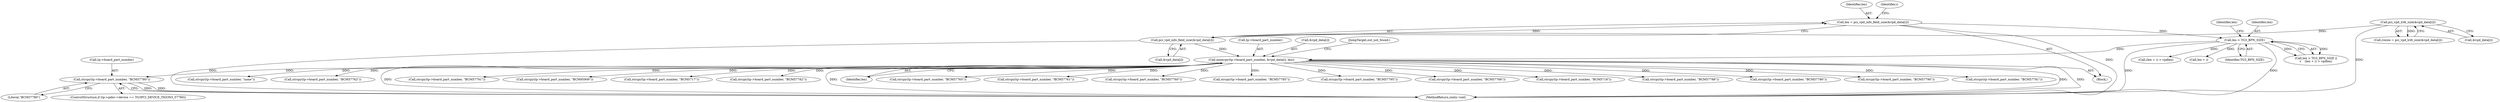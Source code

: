 digraph "0_linux_715230a44310a8cf66fbfb5a46f9a62a9b2de424@pointer" {
"1000360" [label="(Call,strcpy(tp->board_part_number, \"BCM57780\"))"];
"1000282" [label="(Call,memcpy(tp->board_part_number, &vpd_data[i], len))"];
"1000263" [label="(Call,pci_vpd_info_field_size(&vpd_data[i]))"];
"1000139" [label="(Call,pci_vpd_lrdt_size(&vpd_data[i]))"];
"1000273" [label="(Call,len > TG3_BPN_SIZE)"];
"1000261" [label="(Call,len = pci_vpd_info_field_size(&vpd_data[i]))"];
"1000516" [label="(Call,strcpy(tp->board_part_number, \"BCM57762\"))"];
"1000360" [label="(Call,strcpy(tp->board_part_number, \"BCM57780\"))"];
"1000272" [label="(Call,len > TG3_BPN_SIZE ||\n\t    (len + i) > vpdlen)"];
"1000278" [label="(Identifier,len)"];
"1000480" [label="(Call,strcpy(tp->board_part_number, \"BCM57791\"))"];
"1000291" [label="(JumpTarget,out_not_found:)"];
"1000137" [label="(Call,rosize = pci_vpd_lrdt_size(&vpd_data[i]))"];
"1000572" [label="(Call,strcpy(tp->board_part_number, \"BCM95906\"))"];
"1000140" [label="(Call,&vpd_data[i])"];
"1000324" [label="(Call,strcpy(tp->board_part_number, \"BCM5717\"))"];
"1000261" [label="(Call,len = pci_vpd_info_field_size(&vpd_data[i]))"];
"1000438" [label="(Call,strcpy(tp->board_part_number, \"BCM57765\"))"];
"1000544" [label="(Call,strcpy(tp->board_part_number, \"BCM57782\"))"];
"1000263" [label="(Call,pci_vpd_info_field_size(&vpd_data[i]))"];
"1000276" [label="(Call,(len + i) > vpdlen)"];
"1000262" [label="(Identifier,len)"];
"1000290" [label="(Identifier,len)"];
"1000424" [label="(Call,strcpy(tp->board_part_number, \"BCM57761\"))"];
"1000282" [label="(Call,memcpy(tp->board_part_number, &vpd_data[i], len))"];
"1000374" [label="(Call,strcpy(tp->board_part_number, \"BCM57760\"))"];
"1000466" [label="(Call,strcpy(tp->board_part_number, \"BCM57785\"))"];
"1000494" [label="(Call,strcpy(tp->board_part_number, \"BCM57795\"))"];
"1000361" [label="(Call,tp->board_part_number)"];
"1000264" [label="(Call,&vpd_data[i])"];
"1000585" [label="(MethodReturn,static void)"];
"1000139" [label="(Call,pci_vpd_lrdt_size(&vpd_data[i]))"];
"1000277" [label="(Call,len + i)"];
"1000530" [label="(Call,strcpy(tp->board_part_number, \"BCM57766\"))"];
"1000283" [label="(Call,tp->board_part_number)"];
"1000273" [label="(Call,len > TG3_BPN_SIZE)"];
"1000452" [label="(Call,strcpy(tp->board_part_number, \"BCM57781\"))"];
"1000338" [label="(Call,strcpy(tp->board_part_number, \"BCM5718\"))"];
"1000275" [label="(Identifier,TG3_BPN_SIZE)"];
"1000269" [label="(Identifier,i)"];
"1000274" [label="(Identifier,len)"];
"1000352" [label="(ControlStructure,if (tp->pdev->device == TG3PCI_DEVICE_TIGON3_57780))"];
"1000402" [label="(Call,strcpy(tp->board_part_number, \"BCM57788\"))"];
"1000102" [label="(Block,)"];
"1000286" [label="(Call,&vpd_data[i])"];
"1000558" [label="(Call,strcpy(tp->board_part_number, \"BCM57786\"))"];
"1000388" [label="(Call,strcpy(tp->board_part_number, \"BCM57790\"))"];
"1000364" [label="(Literal,\"BCM57780\")"];
"1000580" [label="(Call,strcpy(tp->board_part_number, \"none\"))"];
"1000360" -> "1000352"  [label="AST: "];
"1000360" -> "1000364"  [label="CFG: "];
"1000361" -> "1000360"  [label="AST: "];
"1000364" -> "1000360"  [label="AST: "];
"1000585" -> "1000360"  [label="CFG: "];
"1000360" -> "1000585"  [label="DDG: "];
"1000360" -> "1000585"  [label="DDG: "];
"1000282" -> "1000360"  [label="DDG: "];
"1000282" -> "1000102"  [label="AST: "];
"1000282" -> "1000290"  [label="CFG: "];
"1000283" -> "1000282"  [label="AST: "];
"1000286" -> "1000282"  [label="AST: "];
"1000290" -> "1000282"  [label="AST: "];
"1000291" -> "1000282"  [label="CFG: "];
"1000282" -> "1000585"  [label="DDG: "];
"1000282" -> "1000585"  [label="DDG: "];
"1000282" -> "1000585"  [label="DDG: "];
"1000282" -> "1000585"  [label="DDG: "];
"1000263" -> "1000282"  [label="DDG: "];
"1000273" -> "1000282"  [label="DDG: "];
"1000282" -> "1000324"  [label="DDG: "];
"1000282" -> "1000338"  [label="DDG: "];
"1000282" -> "1000374"  [label="DDG: "];
"1000282" -> "1000388"  [label="DDG: "];
"1000282" -> "1000402"  [label="DDG: "];
"1000282" -> "1000424"  [label="DDG: "];
"1000282" -> "1000438"  [label="DDG: "];
"1000282" -> "1000452"  [label="DDG: "];
"1000282" -> "1000466"  [label="DDG: "];
"1000282" -> "1000480"  [label="DDG: "];
"1000282" -> "1000494"  [label="DDG: "];
"1000282" -> "1000516"  [label="DDG: "];
"1000282" -> "1000530"  [label="DDG: "];
"1000282" -> "1000544"  [label="DDG: "];
"1000282" -> "1000558"  [label="DDG: "];
"1000282" -> "1000572"  [label="DDG: "];
"1000282" -> "1000580"  [label="DDG: "];
"1000263" -> "1000261"  [label="AST: "];
"1000263" -> "1000264"  [label="CFG: "];
"1000264" -> "1000263"  [label="AST: "];
"1000261" -> "1000263"  [label="CFG: "];
"1000263" -> "1000585"  [label="DDG: "];
"1000263" -> "1000261"  [label="DDG: "];
"1000139" -> "1000263"  [label="DDG: "];
"1000139" -> "1000137"  [label="AST: "];
"1000139" -> "1000140"  [label="CFG: "];
"1000140" -> "1000139"  [label="AST: "];
"1000137" -> "1000139"  [label="CFG: "];
"1000139" -> "1000585"  [label="DDG: "];
"1000139" -> "1000137"  [label="DDG: "];
"1000273" -> "1000272"  [label="AST: "];
"1000273" -> "1000275"  [label="CFG: "];
"1000274" -> "1000273"  [label="AST: "];
"1000275" -> "1000273"  [label="AST: "];
"1000278" -> "1000273"  [label="CFG: "];
"1000272" -> "1000273"  [label="CFG: "];
"1000273" -> "1000585"  [label="DDG: "];
"1000273" -> "1000585"  [label="DDG: "];
"1000273" -> "1000272"  [label="DDG: "];
"1000273" -> "1000272"  [label="DDG: "];
"1000261" -> "1000273"  [label="DDG: "];
"1000273" -> "1000276"  [label="DDG: "];
"1000273" -> "1000277"  [label="DDG: "];
"1000261" -> "1000102"  [label="AST: "];
"1000262" -> "1000261"  [label="AST: "];
"1000269" -> "1000261"  [label="CFG: "];
"1000261" -> "1000585"  [label="DDG: "];
}

